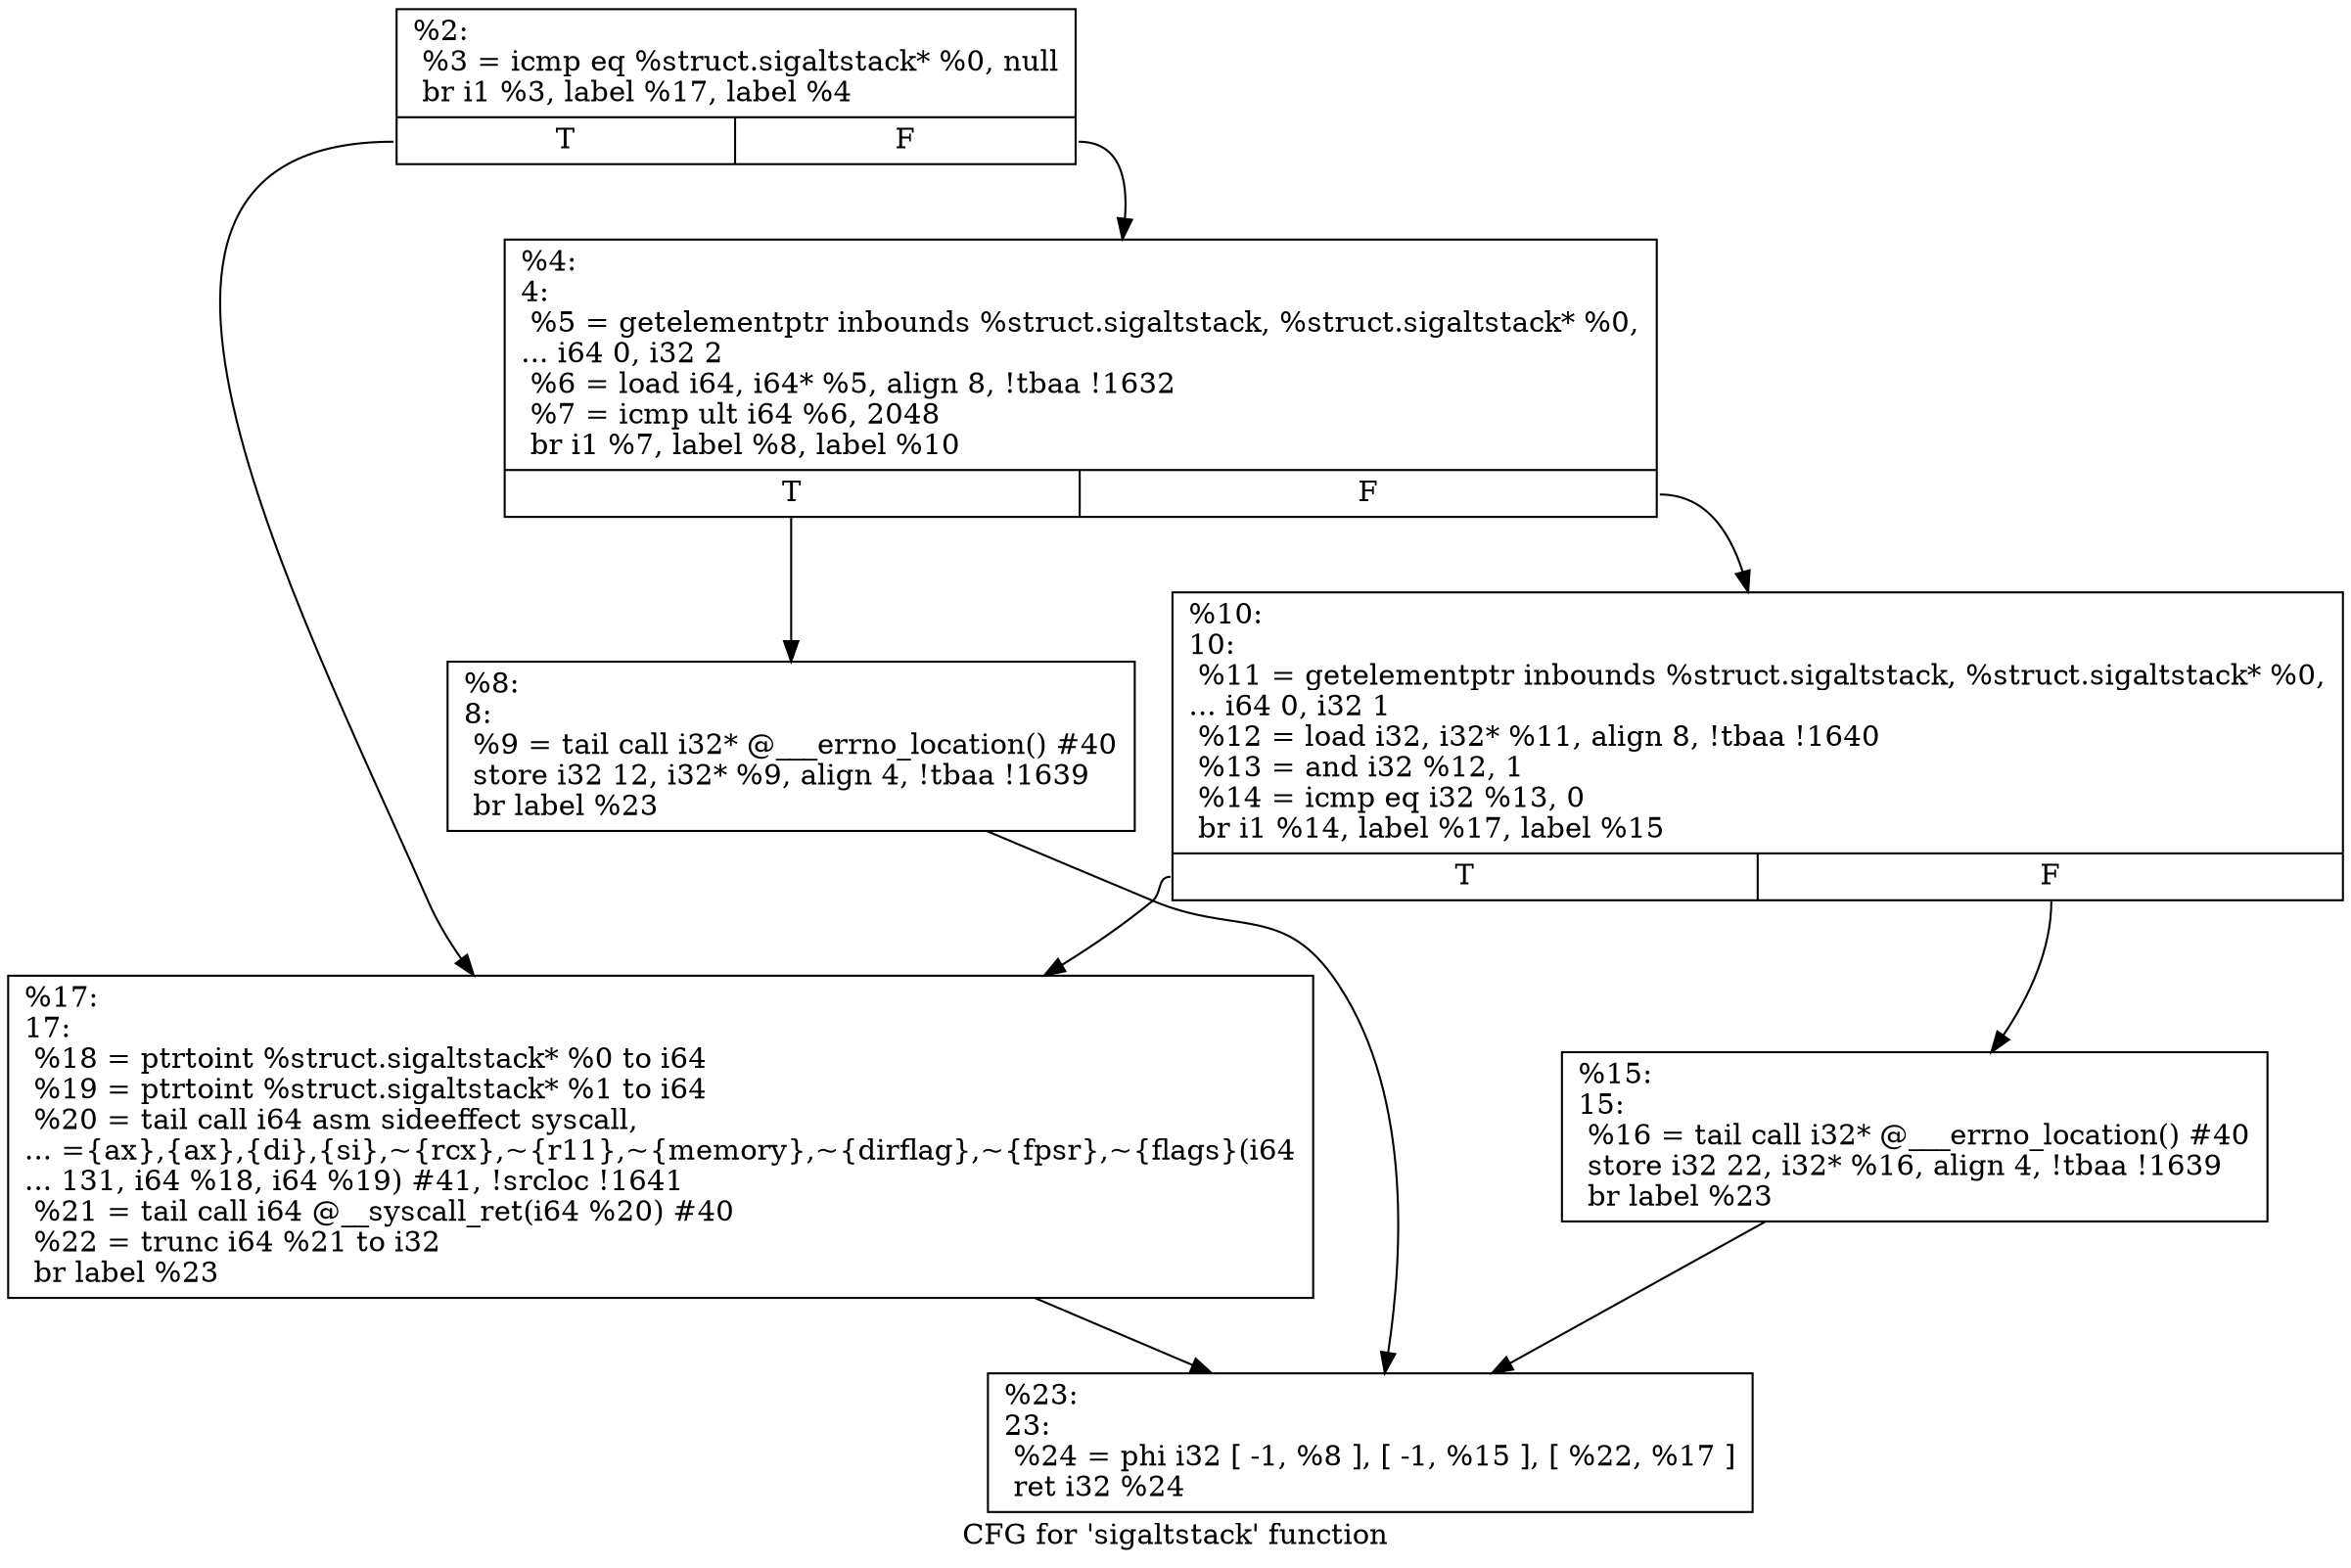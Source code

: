digraph "CFG for 'sigaltstack' function" {
	label="CFG for 'sigaltstack' function";

	Node0x1be1280 [shape=record,label="{%2:\l  %3 = icmp eq %struct.sigaltstack* %0, null\l  br i1 %3, label %17, label %4\l|{<s0>T|<s1>F}}"];
	Node0x1be1280:s0 -> Node0x1be1450;
	Node0x1be1280:s1 -> Node0x1be1310;
	Node0x1be1310 [shape=record,label="{%4:\l4:                                                \l  %5 = getelementptr inbounds %struct.sigaltstack, %struct.sigaltstack* %0,\l... i64 0, i32 2\l  %6 = load i64, i64* %5, align 8, !tbaa !1632\l  %7 = icmp ult i64 %6, 2048\l  br i1 %7, label %8, label %10\l|{<s0>T|<s1>F}}"];
	Node0x1be1310:s0 -> Node0x1be1360;
	Node0x1be1310:s1 -> Node0x1be13b0;
	Node0x1be1360 [shape=record,label="{%8:\l8:                                                \l  %9 = tail call i32* @___errno_location() #40\l  store i32 12, i32* %9, align 4, !tbaa !1639\l  br label %23\l}"];
	Node0x1be1360 -> Node0x1be14a0;
	Node0x1be13b0 [shape=record,label="{%10:\l10:                                               \l  %11 = getelementptr inbounds %struct.sigaltstack, %struct.sigaltstack* %0,\l... i64 0, i32 1\l  %12 = load i32, i32* %11, align 8, !tbaa !1640\l  %13 = and i32 %12, 1\l  %14 = icmp eq i32 %13, 0\l  br i1 %14, label %17, label %15\l|{<s0>T|<s1>F}}"];
	Node0x1be13b0:s0 -> Node0x1be1450;
	Node0x1be13b0:s1 -> Node0x1be1400;
	Node0x1be1400 [shape=record,label="{%15:\l15:                                               \l  %16 = tail call i32* @___errno_location() #40\l  store i32 22, i32* %16, align 4, !tbaa !1639\l  br label %23\l}"];
	Node0x1be1400 -> Node0x1be14a0;
	Node0x1be1450 [shape=record,label="{%17:\l17:                                               \l  %18 = ptrtoint %struct.sigaltstack* %0 to i64\l  %19 = ptrtoint %struct.sigaltstack* %1 to i64\l  %20 = tail call i64 asm sideeffect syscall,\l... =\{ax\},\{ax\},\{di\},\{si\},~\{rcx\},~\{r11\},~\{memory\},~\{dirflag\},~\{fpsr\},~\{flags\}(i64\l... 131, i64 %18, i64 %19) #41, !srcloc !1641\l  %21 = tail call i64 @__syscall_ret(i64 %20) #40\l  %22 = trunc i64 %21 to i32\l  br label %23\l}"];
	Node0x1be1450 -> Node0x1be14a0;
	Node0x1be14a0 [shape=record,label="{%23:\l23:                                               \l  %24 = phi i32 [ -1, %8 ], [ -1, %15 ], [ %22, %17 ]\l  ret i32 %24\l}"];
}
